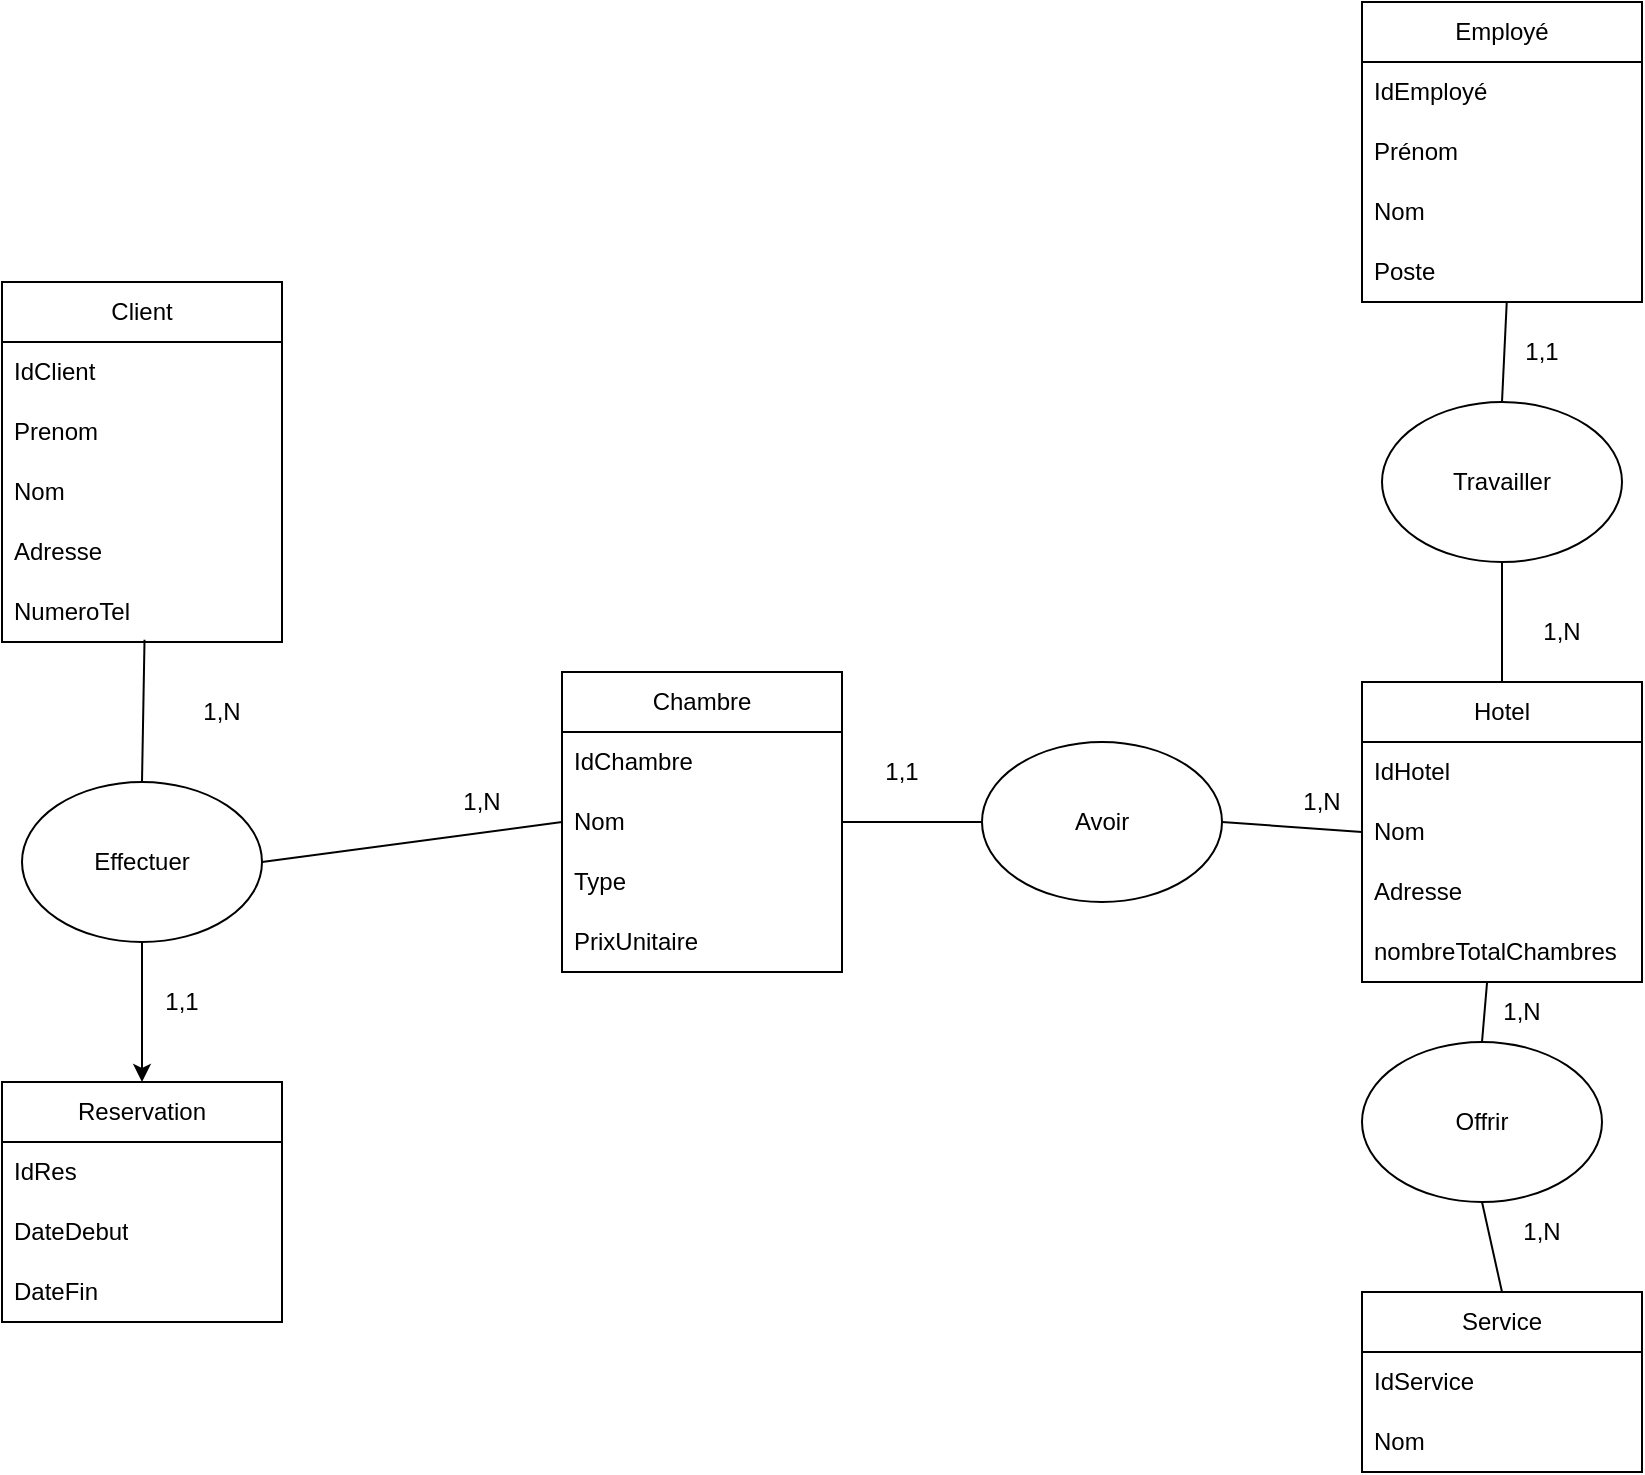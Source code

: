 <mxfile version="22.1.11" type="device">
  <diagram name="Page-1" id="XKv-t6ZkPTff5FpnPHq0">
    <mxGraphModel dx="1863" dy="1775" grid="1" gridSize="10" guides="1" tooltips="1" connect="1" arrows="1" fold="1" page="1" pageScale="1" pageWidth="827" pageHeight="1169" math="0" shadow="0">
      <root>
        <mxCell id="0" />
        <mxCell id="1" parent="0" />
        <mxCell id="_Qp01aAWFDSEuHnsFKg1-1" value="Hotel" style="swimlane;fontStyle=0;childLayout=stackLayout;horizontal=1;startSize=30;horizontalStack=0;resizeParent=1;resizeParentMax=0;resizeLast=0;collapsible=1;marginBottom=0;whiteSpace=wrap;html=1;" parent="1" vertex="1">
          <mxGeometry x="500" y="210" width="140" height="150" as="geometry" />
        </mxCell>
        <mxCell id="_Qp01aAWFDSEuHnsFKg1-2" value="IdHotel" style="text;strokeColor=none;fillColor=none;align=left;verticalAlign=middle;spacingLeft=4;spacingRight=4;overflow=hidden;points=[[0,0.5],[1,0.5]];portConstraint=eastwest;rotatable=0;whiteSpace=wrap;html=1;" parent="_Qp01aAWFDSEuHnsFKg1-1" vertex="1">
          <mxGeometry y="30" width="140" height="30" as="geometry" />
        </mxCell>
        <mxCell id="_Qp01aAWFDSEuHnsFKg1-3" value="Nom" style="text;strokeColor=none;fillColor=none;align=left;verticalAlign=middle;spacingLeft=4;spacingRight=4;overflow=hidden;points=[[0,0.5],[1,0.5]];portConstraint=eastwest;rotatable=0;whiteSpace=wrap;html=1;" parent="_Qp01aAWFDSEuHnsFKg1-1" vertex="1">
          <mxGeometry y="60" width="140" height="30" as="geometry" />
        </mxCell>
        <mxCell id="_Qp01aAWFDSEuHnsFKg1-4" value="Adresse" style="text;strokeColor=none;fillColor=none;align=left;verticalAlign=middle;spacingLeft=4;spacingRight=4;overflow=hidden;points=[[0,0.5],[1,0.5]];portConstraint=eastwest;rotatable=0;whiteSpace=wrap;html=1;" parent="_Qp01aAWFDSEuHnsFKg1-1" vertex="1">
          <mxGeometry y="90" width="140" height="30" as="geometry" />
        </mxCell>
        <mxCell id="zYRe6wF-JTAeAUy28A3Z-1" value="nombreTotalChambres" style="text;strokeColor=none;fillColor=none;align=left;verticalAlign=middle;spacingLeft=4;spacingRight=4;overflow=hidden;points=[[0,0.5],[1,0.5]];portConstraint=eastwest;rotatable=0;whiteSpace=wrap;html=1;" vertex="1" parent="_Qp01aAWFDSEuHnsFKg1-1">
          <mxGeometry y="120" width="140" height="30" as="geometry" />
        </mxCell>
        <mxCell id="_Qp01aAWFDSEuHnsFKg1-5" value="Chambre" style="swimlane;fontStyle=0;childLayout=stackLayout;horizontal=1;startSize=30;horizontalStack=0;resizeParent=1;resizeParentMax=0;resizeLast=0;collapsible=1;marginBottom=0;whiteSpace=wrap;html=1;" parent="1" vertex="1">
          <mxGeometry x="100" y="205" width="140" height="150" as="geometry" />
        </mxCell>
        <mxCell id="_Qp01aAWFDSEuHnsFKg1-6" value="IdChambre" style="text;strokeColor=none;fillColor=none;align=left;verticalAlign=middle;spacingLeft=4;spacingRight=4;overflow=hidden;points=[[0,0.5],[1,0.5]];portConstraint=eastwest;rotatable=0;whiteSpace=wrap;html=1;" parent="_Qp01aAWFDSEuHnsFKg1-5" vertex="1">
          <mxGeometry y="30" width="140" height="30" as="geometry" />
        </mxCell>
        <mxCell id="_Qp01aAWFDSEuHnsFKg1-7" value="Nom" style="text;strokeColor=none;fillColor=none;align=left;verticalAlign=middle;spacingLeft=4;spacingRight=4;overflow=hidden;points=[[0,0.5],[1,0.5]];portConstraint=eastwest;rotatable=0;whiteSpace=wrap;html=1;" parent="_Qp01aAWFDSEuHnsFKg1-5" vertex="1">
          <mxGeometry y="60" width="140" height="30" as="geometry" />
        </mxCell>
        <mxCell id="_Qp01aAWFDSEuHnsFKg1-8" value="Type" style="text;strokeColor=none;fillColor=none;align=left;verticalAlign=middle;spacingLeft=4;spacingRight=4;overflow=hidden;points=[[0,0.5],[1,0.5]];portConstraint=eastwest;rotatable=0;whiteSpace=wrap;html=1;" parent="_Qp01aAWFDSEuHnsFKg1-5" vertex="1">
          <mxGeometry y="90" width="140" height="30" as="geometry" />
        </mxCell>
        <mxCell id="_Qp01aAWFDSEuHnsFKg1-9" value="PrixUnitaire" style="text;strokeColor=none;fillColor=none;align=left;verticalAlign=middle;spacingLeft=4;spacingRight=4;overflow=hidden;points=[[0,0.5],[1,0.5]];portConstraint=eastwest;rotatable=0;whiteSpace=wrap;html=1;" parent="_Qp01aAWFDSEuHnsFKg1-5" vertex="1">
          <mxGeometry y="120" width="140" height="30" as="geometry" />
        </mxCell>
        <mxCell id="_Qp01aAWFDSEuHnsFKg1-11" value="Client" style="swimlane;fontStyle=0;childLayout=stackLayout;horizontal=1;startSize=30;horizontalStack=0;resizeParent=1;resizeParentMax=0;resizeLast=0;collapsible=1;marginBottom=0;whiteSpace=wrap;html=1;" parent="1" vertex="1">
          <mxGeometry x="-180" y="10" width="140" height="180" as="geometry" />
        </mxCell>
        <mxCell id="_Qp01aAWFDSEuHnsFKg1-12" value="IdClient" style="text;strokeColor=none;fillColor=none;align=left;verticalAlign=middle;spacingLeft=4;spacingRight=4;overflow=hidden;points=[[0,0.5],[1,0.5]];portConstraint=eastwest;rotatable=0;whiteSpace=wrap;html=1;" parent="_Qp01aAWFDSEuHnsFKg1-11" vertex="1">
          <mxGeometry y="30" width="140" height="30" as="geometry" />
        </mxCell>
        <mxCell id="_Qp01aAWFDSEuHnsFKg1-13" value="Prenom" style="text;strokeColor=none;fillColor=none;align=left;verticalAlign=middle;spacingLeft=4;spacingRight=4;overflow=hidden;points=[[0,0.5],[1,0.5]];portConstraint=eastwest;rotatable=0;whiteSpace=wrap;html=1;" parent="_Qp01aAWFDSEuHnsFKg1-11" vertex="1">
          <mxGeometry y="60" width="140" height="30" as="geometry" />
        </mxCell>
        <mxCell id="_Qp01aAWFDSEuHnsFKg1-14" value="Nom" style="text;strokeColor=none;fillColor=none;align=left;verticalAlign=middle;spacingLeft=4;spacingRight=4;overflow=hidden;points=[[0,0.5],[1,0.5]];portConstraint=eastwest;rotatable=0;whiteSpace=wrap;html=1;" parent="_Qp01aAWFDSEuHnsFKg1-11" vertex="1">
          <mxGeometry y="90" width="140" height="30" as="geometry" />
        </mxCell>
        <mxCell id="_Qp01aAWFDSEuHnsFKg1-15" value="Adresse" style="text;strokeColor=none;fillColor=none;align=left;verticalAlign=middle;spacingLeft=4;spacingRight=4;overflow=hidden;points=[[0,0.5],[1,0.5]];portConstraint=eastwest;rotatable=0;whiteSpace=wrap;html=1;" parent="_Qp01aAWFDSEuHnsFKg1-11" vertex="1">
          <mxGeometry y="120" width="140" height="30" as="geometry" />
        </mxCell>
        <mxCell id="_Qp01aAWFDSEuHnsFKg1-16" value="NumeroTel" style="text;strokeColor=none;fillColor=none;align=left;verticalAlign=middle;spacingLeft=4;spacingRight=4;overflow=hidden;points=[[0,0.5],[1,0.5]];portConstraint=eastwest;rotatable=0;whiteSpace=wrap;html=1;" parent="_Qp01aAWFDSEuHnsFKg1-11" vertex="1">
          <mxGeometry y="150" width="140" height="30" as="geometry" />
        </mxCell>
        <mxCell id="_Qp01aAWFDSEuHnsFKg1-17" value="Employé" style="swimlane;fontStyle=0;childLayout=stackLayout;horizontal=1;startSize=30;horizontalStack=0;resizeParent=1;resizeParentMax=0;resizeLast=0;collapsible=1;marginBottom=0;whiteSpace=wrap;html=1;" parent="1" vertex="1">
          <mxGeometry x="500" y="-130" width="140" height="150" as="geometry" />
        </mxCell>
        <mxCell id="_Qp01aAWFDSEuHnsFKg1-18" value="IdEmployé" style="text;strokeColor=none;fillColor=none;align=left;verticalAlign=middle;spacingLeft=4;spacingRight=4;overflow=hidden;points=[[0,0.5],[1,0.5]];portConstraint=eastwest;rotatable=0;whiteSpace=wrap;html=1;" parent="_Qp01aAWFDSEuHnsFKg1-17" vertex="1">
          <mxGeometry y="30" width="140" height="30" as="geometry" />
        </mxCell>
        <mxCell id="_Qp01aAWFDSEuHnsFKg1-19" value="Prénom" style="text;strokeColor=none;fillColor=none;align=left;verticalAlign=middle;spacingLeft=4;spacingRight=4;overflow=hidden;points=[[0,0.5],[1,0.5]];portConstraint=eastwest;rotatable=0;whiteSpace=wrap;html=1;" parent="_Qp01aAWFDSEuHnsFKg1-17" vertex="1">
          <mxGeometry y="60" width="140" height="30" as="geometry" />
        </mxCell>
        <mxCell id="_Qp01aAWFDSEuHnsFKg1-20" value="Nom" style="text;strokeColor=none;fillColor=none;align=left;verticalAlign=middle;spacingLeft=4;spacingRight=4;overflow=hidden;points=[[0,0.5],[1,0.5]];portConstraint=eastwest;rotatable=0;whiteSpace=wrap;html=1;" parent="_Qp01aAWFDSEuHnsFKg1-17" vertex="1">
          <mxGeometry y="90" width="140" height="30" as="geometry" />
        </mxCell>
        <mxCell id="_Qp01aAWFDSEuHnsFKg1-21" value="Poste" style="text;strokeColor=none;fillColor=none;align=left;verticalAlign=middle;spacingLeft=4;spacingRight=4;overflow=hidden;points=[[0,0.5],[1,0.5]];portConstraint=eastwest;rotatable=0;whiteSpace=wrap;html=1;" parent="_Qp01aAWFDSEuHnsFKg1-17" vertex="1">
          <mxGeometry y="120" width="140" height="30" as="geometry" />
        </mxCell>
        <mxCell id="_Qp01aAWFDSEuHnsFKg1-23" value="Reservation" style="swimlane;fontStyle=0;childLayout=stackLayout;horizontal=1;startSize=30;horizontalStack=0;resizeParent=1;resizeParentMax=0;resizeLast=0;collapsible=1;marginBottom=0;whiteSpace=wrap;html=1;" parent="1" vertex="1">
          <mxGeometry x="-180" y="410" width="140" height="120" as="geometry" />
        </mxCell>
        <mxCell id="_Qp01aAWFDSEuHnsFKg1-24" value="IdRes" style="text;strokeColor=none;fillColor=none;align=left;verticalAlign=middle;spacingLeft=4;spacingRight=4;overflow=hidden;points=[[0,0.5],[1,0.5]];portConstraint=eastwest;rotatable=0;whiteSpace=wrap;html=1;" parent="_Qp01aAWFDSEuHnsFKg1-23" vertex="1">
          <mxGeometry y="30" width="140" height="30" as="geometry" />
        </mxCell>
        <mxCell id="_Qp01aAWFDSEuHnsFKg1-25" value="DateDebut" style="text;strokeColor=none;fillColor=none;align=left;verticalAlign=middle;spacingLeft=4;spacingRight=4;overflow=hidden;points=[[0,0.5],[1,0.5]];portConstraint=eastwest;rotatable=0;whiteSpace=wrap;html=1;" parent="_Qp01aAWFDSEuHnsFKg1-23" vertex="1">
          <mxGeometry y="60" width="140" height="30" as="geometry" />
        </mxCell>
        <mxCell id="_Qp01aAWFDSEuHnsFKg1-26" value="DateFin" style="text;strokeColor=none;fillColor=none;align=left;verticalAlign=middle;spacingLeft=4;spacingRight=4;overflow=hidden;points=[[0,0.5],[1,0.5]];portConstraint=eastwest;rotatable=0;whiteSpace=wrap;html=1;" parent="_Qp01aAWFDSEuHnsFKg1-23" vertex="1">
          <mxGeometry y="90" width="140" height="30" as="geometry" />
        </mxCell>
        <mxCell id="_Qp01aAWFDSEuHnsFKg1-28" value="Service" style="swimlane;fontStyle=0;childLayout=stackLayout;horizontal=1;startSize=30;horizontalStack=0;resizeParent=1;resizeParentMax=0;resizeLast=0;collapsible=1;marginBottom=0;whiteSpace=wrap;html=1;" parent="1" vertex="1">
          <mxGeometry x="500" y="515" width="140" height="90" as="geometry" />
        </mxCell>
        <mxCell id="_Qp01aAWFDSEuHnsFKg1-29" value="IdService" style="text;strokeColor=none;fillColor=none;align=left;verticalAlign=middle;spacingLeft=4;spacingRight=4;overflow=hidden;points=[[0,0.5],[1,0.5]];portConstraint=eastwest;rotatable=0;whiteSpace=wrap;html=1;" parent="_Qp01aAWFDSEuHnsFKg1-28" vertex="1">
          <mxGeometry y="30" width="140" height="30" as="geometry" />
        </mxCell>
        <mxCell id="_Qp01aAWFDSEuHnsFKg1-30" value="Nom" style="text;strokeColor=none;fillColor=none;align=left;verticalAlign=middle;spacingLeft=4;spacingRight=4;overflow=hidden;points=[[0,0.5],[1,0.5]];portConstraint=eastwest;rotatable=0;whiteSpace=wrap;html=1;" parent="_Qp01aAWFDSEuHnsFKg1-28" vertex="1">
          <mxGeometry y="60" width="140" height="30" as="geometry" />
        </mxCell>
        <mxCell id="_Qp01aAWFDSEuHnsFKg1-32" value="Offrir" style="ellipse;whiteSpace=wrap;html=1;" parent="1" vertex="1">
          <mxGeometry x="500" y="390" width="120" height="80" as="geometry" />
        </mxCell>
        <mxCell id="_Qp01aAWFDSEuHnsFKg1-34" value="" style="endArrow=none;html=1;rounded=0;entryX=0.5;entryY=1;entryDx=0;entryDy=0;exitX=0.5;exitY=0;exitDx=0;exitDy=0;" parent="1" source="_Qp01aAWFDSEuHnsFKg1-28" target="_Qp01aAWFDSEuHnsFKg1-32" edge="1">
          <mxGeometry width="50" height="50" relative="1" as="geometry">
            <mxPoint x="580" y="400" as="sourcePoint" />
            <mxPoint x="580" y="360" as="targetPoint" />
          </mxGeometry>
        </mxCell>
        <mxCell id="_Qp01aAWFDSEuHnsFKg1-35" value="" style="endArrow=none;html=1;rounded=0;exitX=0.5;exitY=0;exitDx=0;exitDy=0;entryX=0.447;entryY=0.987;entryDx=0;entryDy=0;entryPerimeter=0;" parent="1" source="_Qp01aAWFDSEuHnsFKg1-32" edge="1" target="zYRe6wF-JTAeAUy28A3Z-1">
          <mxGeometry width="50" height="50" relative="1" as="geometry">
            <mxPoint x="570" y="390" as="sourcePoint" />
            <mxPoint x="570" y="340" as="targetPoint" />
          </mxGeometry>
        </mxCell>
        <mxCell id="_Qp01aAWFDSEuHnsFKg1-40" value="1,N" style="text;html=1;align=center;verticalAlign=middle;whiteSpace=wrap;rounded=0;" parent="1" vertex="1">
          <mxGeometry x="560" y="470" width="60" height="30" as="geometry" />
        </mxCell>
        <mxCell id="_Qp01aAWFDSEuHnsFKg1-41" value="1,N" style="text;html=1;align=center;verticalAlign=middle;whiteSpace=wrap;rounded=0;" parent="1" vertex="1">
          <mxGeometry x="550" y="360" width="60" height="30" as="geometry" />
        </mxCell>
        <mxCell id="_Qp01aAWFDSEuHnsFKg1-42" value="Avoir" style="ellipse;whiteSpace=wrap;html=1;" parent="1" vertex="1">
          <mxGeometry x="310" y="240" width="120" height="80" as="geometry" />
        </mxCell>
        <mxCell id="_Qp01aAWFDSEuHnsFKg1-43" value="" style="endArrow=none;html=1;rounded=0;entryX=0;entryY=0.5;entryDx=0;entryDy=0;exitX=1;exitY=0.5;exitDx=0;exitDy=0;" parent="1" source="_Qp01aAWFDSEuHnsFKg1-42" target="_Qp01aAWFDSEuHnsFKg1-3" edge="1">
          <mxGeometry width="50" height="50" relative="1" as="geometry">
            <mxPoint x="380" y="410" as="sourcePoint" />
            <mxPoint x="430" y="360" as="targetPoint" />
          </mxGeometry>
        </mxCell>
        <mxCell id="_Qp01aAWFDSEuHnsFKg1-44" value="" style="endArrow=none;html=1;rounded=0;exitX=1;exitY=0.5;exitDx=0;exitDy=0;entryX=0;entryY=0.5;entryDx=0;entryDy=0;" parent="1" source="_Qp01aAWFDSEuHnsFKg1-7" target="_Qp01aAWFDSEuHnsFKg1-42" edge="1">
          <mxGeometry width="50" height="50" relative="1" as="geometry">
            <mxPoint x="230" y="420" as="sourcePoint" />
            <mxPoint x="280" y="370" as="targetPoint" />
          </mxGeometry>
        </mxCell>
        <mxCell id="_Qp01aAWFDSEuHnsFKg1-45" value="1,1" style="text;html=1;align=center;verticalAlign=middle;whiteSpace=wrap;rounded=0;" parent="1" vertex="1">
          <mxGeometry x="240" y="240" width="60" height="30" as="geometry" />
        </mxCell>
        <mxCell id="_Qp01aAWFDSEuHnsFKg1-46" value="1,N" style="text;html=1;align=center;verticalAlign=middle;whiteSpace=wrap;rounded=0;" parent="1" vertex="1">
          <mxGeometry x="450" y="255" width="60" height="30" as="geometry" />
        </mxCell>
        <mxCell id="_Qp01aAWFDSEuHnsFKg1-47" value="Effectuer" style="ellipse;whiteSpace=wrap;html=1;" parent="1" vertex="1">
          <mxGeometry x="-170" y="260" width="120" height="80" as="geometry" />
        </mxCell>
        <mxCell id="_Qp01aAWFDSEuHnsFKg1-48" value="" style="endArrow=none;html=1;rounded=0;entryX=0.509;entryY=0.962;entryDx=0;entryDy=0;entryPerimeter=0;exitX=0.5;exitY=0;exitDx=0;exitDy=0;" parent="1" source="_Qp01aAWFDSEuHnsFKg1-47" target="_Qp01aAWFDSEuHnsFKg1-16" edge="1">
          <mxGeometry width="50" height="50" relative="1" as="geometry">
            <mxPoint x="-130" y="250" as="sourcePoint" />
            <mxPoint x="-80" y="200" as="targetPoint" />
          </mxGeometry>
        </mxCell>
        <mxCell id="_Qp01aAWFDSEuHnsFKg1-50" value="1,N" style="text;html=1;align=center;verticalAlign=middle;whiteSpace=wrap;rounded=0;" parent="1" vertex="1">
          <mxGeometry x="-100" y="210" width="60" height="30" as="geometry" />
        </mxCell>
        <mxCell id="_Qp01aAWFDSEuHnsFKg1-51" value="1,1" style="text;html=1;align=center;verticalAlign=middle;whiteSpace=wrap;rounded=0;" parent="1" vertex="1">
          <mxGeometry x="-120" y="355" width="60" height="30" as="geometry" />
        </mxCell>
        <mxCell id="_Qp01aAWFDSEuHnsFKg1-53" value="" style="endArrow=none;html=1;rounded=0;entryX=0;entryY=0.5;entryDx=0;entryDy=0;exitX=1;exitY=0.5;exitDx=0;exitDy=0;" parent="1" source="_Qp01aAWFDSEuHnsFKg1-47" target="_Qp01aAWFDSEuHnsFKg1-7" edge="1">
          <mxGeometry width="50" height="50" relative="1" as="geometry">
            <mxPoint y="310" as="sourcePoint" />
            <mxPoint x="50" y="260" as="targetPoint" />
          </mxGeometry>
        </mxCell>
        <mxCell id="_Qp01aAWFDSEuHnsFKg1-54" value="1,N" style="text;html=1;align=center;verticalAlign=middle;whiteSpace=wrap;rounded=0;" parent="1" vertex="1">
          <mxGeometry x="30" y="255" width="60" height="30" as="geometry" />
        </mxCell>
        <mxCell id="_Qp01aAWFDSEuHnsFKg1-55" value="" style="endArrow=classic;html=1;rounded=0;exitX=0.5;exitY=1;exitDx=0;exitDy=0;entryX=0.5;entryY=0;entryDx=0;entryDy=0;" parent="1" source="_Qp01aAWFDSEuHnsFKg1-47" target="_Qp01aAWFDSEuHnsFKg1-23" edge="1">
          <mxGeometry width="50" height="50" relative="1" as="geometry">
            <mxPoint x="-310" y="480" as="sourcePoint" />
            <mxPoint x="-260" y="430" as="targetPoint" />
          </mxGeometry>
        </mxCell>
        <mxCell id="_Qp01aAWFDSEuHnsFKg1-56" value="Travailler" style="ellipse;whiteSpace=wrap;html=1;" parent="1" vertex="1">
          <mxGeometry x="510" y="70" width="120" height="80" as="geometry" />
        </mxCell>
        <mxCell id="_Qp01aAWFDSEuHnsFKg1-57" value="" style="endArrow=none;html=1;rounded=0;entryX=0.517;entryY=0.995;entryDx=0;entryDy=0;entryPerimeter=0;exitX=0.5;exitY=0;exitDx=0;exitDy=0;" parent="1" source="_Qp01aAWFDSEuHnsFKg1-56" target="_Qp01aAWFDSEuHnsFKg1-21" edge="1">
          <mxGeometry width="50" height="50" relative="1" as="geometry">
            <mxPoint x="430" y="80" as="sourcePoint" />
            <mxPoint x="480" y="30" as="targetPoint" />
          </mxGeometry>
        </mxCell>
        <mxCell id="_Qp01aAWFDSEuHnsFKg1-58" value="" style="endArrow=none;html=1;rounded=0;entryX=0.5;entryY=1;entryDx=0;entryDy=0;exitX=0.5;exitY=0;exitDx=0;exitDy=0;" parent="1" source="_Qp01aAWFDSEuHnsFKg1-1" target="_Qp01aAWFDSEuHnsFKg1-56" edge="1">
          <mxGeometry width="50" height="50" relative="1" as="geometry">
            <mxPoint x="580" y="80" as="sourcePoint" />
            <mxPoint x="582" y="30" as="targetPoint" />
          </mxGeometry>
        </mxCell>
        <mxCell id="_Qp01aAWFDSEuHnsFKg1-59" value="1,1" style="text;html=1;align=center;verticalAlign=middle;whiteSpace=wrap;rounded=0;" parent="1" vertex="1">
          <mxGeometry x="560" y="30" width="60" height="30" as="geometry" />
        </mxCell>
        <mxCell id="_Qp01aAWFDSEuHnsFKg1-60" value="1,N" style="text;html=1;align=center;verticalAlign=middle;whiteSpace=wrap;rounded=0;" parent="1" vertex="1">
          <mxGeometry x="570" y="170" width="60" height="30" as="geometry" />
        </mxCell>
      </root>
    </mxGraphModel>
  </diagram>
</mxfile>
